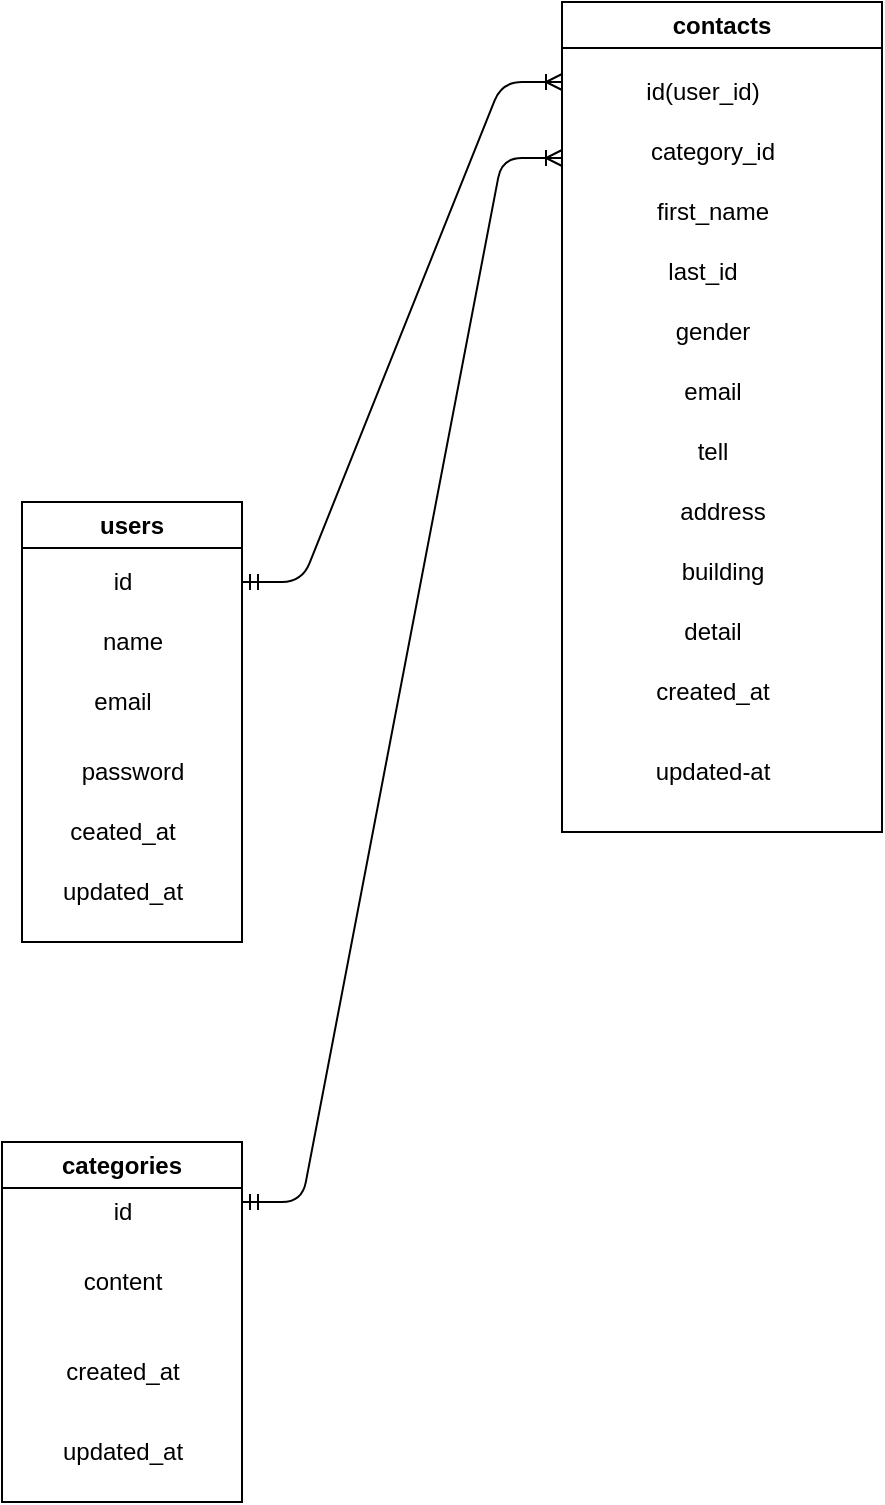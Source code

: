 <mxfile>
    <diagram id="qXs208I0pe8-l0nW8UbY" name="ページ1">
        <mxGraphModel dx="544" dy="484" grid="1" gridSize="10" guides="1" tooltips="1" connect="1" arrows="1" fold="1" page="1" pageScale="1" pageWidth="827" pageHeight="1169" math="0" shadow="0">
            <root>
                <mxCell id="0"/>
                <mxCell id="1" parent="0"/>
                <mxCell id="12" value="users" style="swimlane;whiteSpace=wrap;html=1;fontFamily=Helvetica;" vertex="1" parent="1">
                    <mxGeometry x="90" y="330" width="110" height="220" as="geometry"/>
                </mxCell>
                <mxCell id="13" value="id" style="text;html=1;align=center;verticalAlign=middle;resizable=0;points=[];autosize=1;strokeColor=none;fillColor=none;fontFamily=Helvetica;" vertex="1" parent="12">
                    <mxGeometry x="35" y="25" width="30" height="30" as="geometry"/>
                </mxCell>
                <mxCell id="19" value="ceated_at" style="text;html=1;align=center;verticalAlign=middle;resizable=0;points=[];autosize=1;strokeColor=none;fillColor=none;fontFamily=Helvetica;" vertex="1" parent="12">
                    <mxGeometry x="10" y="150" width="80" height="30" as="geometry"/>
                </mxCell>
                <mxCell id="20" value="updated_at" style="text;html=1;align=center;verticalAlign=middle;resizable=0;points=[];autosize=1;strokeColor=none;fillColor=none;fontFamily=Helvetica;" vertex="1" parent="12">
                    <mxGeometry x="10" y="180" width="80" height="30" as="geometry"/>
                </mxCell>
                <mxCell id="14" value="name" style="text;html=1;align=center;verticalAlign=middle;resizable=0;points=[];autosize=1;strokeColor=none;fillColor=none;fontFamily=Helvetica;" vertex="1" parent="12">
                    <mxGeometry x="30" y="55" width="50" height="30" as="geometry"/>
                </mxCell>
                <mxCell id="15" value="email" style="text;html=1;align=center;verticalAlign=middle;resizable=0;points=[];autosize=1;strokeColor=none;fillColor=none;fontFamily=Helvetica;" vertex="1" parent="12">
                    <mxGeometry x="25" y="85" width="50" height="30" as="geometry"/>
                </mxCell>
                <mxCell id="16" value="password" style="text;html=1;align=center;verticalAlign=middle;resizable=0;points=[];autosize=1;strokeColor=none;fillColor=none;fontFamily=Helvetica;" vertex="1" parent="12">
                    <mxGeometry x="20" y="120" width="70" height="30" as="geometry"/>
                </mxCell>
                <mxCell id="21" value="contacts" style="swimlane;whiteSpace=wrap;html=1;fontFamily=Helvetica;" vertex="1" parent="1">
                    <mxGeometry x="360" y="80" width="160" height="415" as="geometry"/>
                </mxCell>
                <mxCell id="22" value="id(user_id)" style="text;html=1;align=center;verticalAlign=middle;resizable=0;points=[];autosize=1;strokeColor=none;fillColor=none;fontFamily=Helvetica;" vertex="1" parent="21">
                    <mxGeometry x="30" y="30" width="80" height="30" as="geometry"/>
                </mxCell>
                <mxCell id="23" value="category_id" style="text;html=1;align=center;verticalAlign=middle;resizable=0;points=[];autosize=1;strokeColor=none;fillColor=none;fontFamily=Helvetica;" vertex="1" parent="21">
                    <mxGeometry x="30" y="60" width="90" height="30" as="geometry"/>
                </mxCell>
                <mxCell id="25" value="last_id" style="text;html=1;align=center;verticalAlign=middle;resizable=0;points=[];autosize=1;strokeColor=none;fillColor=none;fontFamily=Helvetica;" vertex="1" parent="21">
                    <mxGeometry x="40" y="120" width="60" height="30" as="geometry"/>
                </mxCell>
                <mxCell id="29" value="email" style="text;html=1;align=center;verticalAlign=middle;resizable=0;points=[];autosize=1;strokeColor=none;fillColor=none;fontFamily=Helvetica;" vertex="1" parent="21">
                    <mxGeometry x="50" y="180" width="50" height="30" as="geometry"/>
                </mxCell>
                <mxCell id="33" value="tell" style="text;html=1;align=center;verticalAlign=middle;resizable=0;points=[];autosize=1;strokeColor=none;fillColor=none;fontFamily=Helvetica;" vertex="1" parent="21">
                    <mxGeometry x="55" y="210" width="40" height="30" as="geometry"/>
                </mxCell>
                <mxCell id="24" value="first_name" style="text;html=1;align=center;verticalAlign=middle;resizable=0;points=[];autosize=1;strokeColor=none;fillColor=none;fontFamily=Helvetica;" vertex="1" parent="21">
                    <mxGeometry x="35" y="90" width="80" height="30" as="geometry"/>
                </mxCell>
                <mxCell id="26" value="gender" style="text;html=1;align=center;verticalAlign=middle;resizable=0;points=[];autosize=1;strokeColor=none;fillColor=none;fontFamily=Helvetica;" vertex="1" parent="21">
                    <mxGeometry x="45" y="150" width="60" height="30" as="geometry"/>
                </mxCell>
                <mxCell id="36" value="address" style="text;html=1;align=center;verticalAlign=middle;resizable=0;points=[];autosize=1;strokeColor=none;fillColor=none;fontFamily=Helvetica;" vertex="1" parent="21">
                    <mxGeometry x="45" y="240" width="70" height="30" as="geometry"/>
                </mxCell>
                <mxCell id="39" value="building" style="text;html=1;align=center;verticalAlign=middle;resizable=0;points=[];autosize=1;strokeColor=none;fillColor=none;fontFamily=Helvetica;" vertex="1" parent="21">
                    <mxGeometry x="50" y="270" width="60" height="30" as="geometry"/>
                </mxCell>
                <mxCell id="45" value="created_at" style="text;html=1;align=center;verticalAlign=middle;resizable=0;points=[];autosize=1;strokeColor=none;fillColor=none;fontFamily=Helvetica;" vertex="1" parent="21">
                    <mxGeometry x="35" y="330" width="80" height="30" as="geometry"/>
                </mxCell>
                <mxCell id="46" value="updated-at" style="text;html=1;align=center;verticalAlign=middle;resizable=0;points=[];autosize=1;strokeColor=none;fillColor=none;fontFamily=Helvetica;" vertex="1" parent="21">
                    <mxGeometry x="35" y="370" width="80" height="30" as="geometry"/>
                </mxCell>
                <mxCell id="40" value="detail" style="text;html=1;align=center;verticalAlign=middle;resizable=0;points=[];autosize=1;strokeColor=none;fillColor=none;fontFamily=Helvetica;" vertex="1" parent="21">
                    <mxGeometry x="50" y="300" width="50" height="30" as="geometry"/>
                </mxCell>
                <mxCell id="47" value="categories" style="swimlane;whiteSpace=wrap;html=1;fontFamily=Helvetica;" vertex="1" parent="1">
                    <mxGeometry x="80" y="650" width="120" height="180" as="geometry"/>
                </mxCell>
                <mxCell id="52" value="content" style="text;html=1;align=center;verticalAlign=middle;resizable=0;points=[];autosize=1;strokeColor=none;fillColor=none;fontFamily=Helvetica;" vertex="1" parent="47">
                    <mxGeometry x="30" y="55" width="60" height="30" as="geometry"/>
                </mxCell>
                <mxCell id="54" value="updated_at" style="text;html=1;align=center;verticalAlign=middle;resizable=0;points=[];autosize=1;strokeColor=none;fillColor=none;fontFamily=Helvetica;" vertex="1" parent="47">
                    <mxGeometry x="20" y="140" width="80" height="30" as="geometry"/>
                </mxCell>
                <mxCell id="53" value="created_at" style="text;html=1;align=center;verticalAlign=middle;resizable=0;points=[];autosize=1;strokeColor=none;fillColor=none;fontFamily=Helvetica;" vertex="1" parent="47">
                    <mxGeometry x="20" y="100" width="80" height="30" as="geometry"/>
                </mxCell>
                <mxCell id="48" value="id" style="text;html=1;align=center;verticalAlign=middle;resizable=0;points=[];autosize=1;strokeColor=none;fillColor=none;fontFamily=Helvetica;" vertex="1" parent="47">
                    <mxGeometry x="45" y="20" width="30" height="30" as="geometry"/>
                </mxCell>
                <mxCell id="90" value="" style="edgeStyle=entityRelationEdgeStyle;fontSize=12;html=1;endArrow=ERoneToMany;startArrow=ERmandOne;" edge="1" parent="1">
                    <mxGeometry width="100" height="100" relative="1" as="geometry">
                        <mxPoint x="200" y="370" as="sourcePoint"/>
                        <mxPoint x="360" y="120" as="targetPoint"/>
                    </mxGeometry>
                </mxCell>
                <mxCell id="101" value="" style="edgeStyle=entityRelationEdgeStyle;fontSize=12;html=1;endArrow=ERoneToMany;startArrow=ERmandOne;" edge="1" parent="1">
                    <mxGeometry width="100" height="100" relative="1" as="geometry">
                        <mxPoint x="200" y="680" as="sourcePoint"/>
                        <mxPoint x="360" y="158" as="targetPoint"/>
                    </mxGeometry>
                </mxCell>
            </root>
        </mxGraphModel>
    </diagram>
</mxfile>
